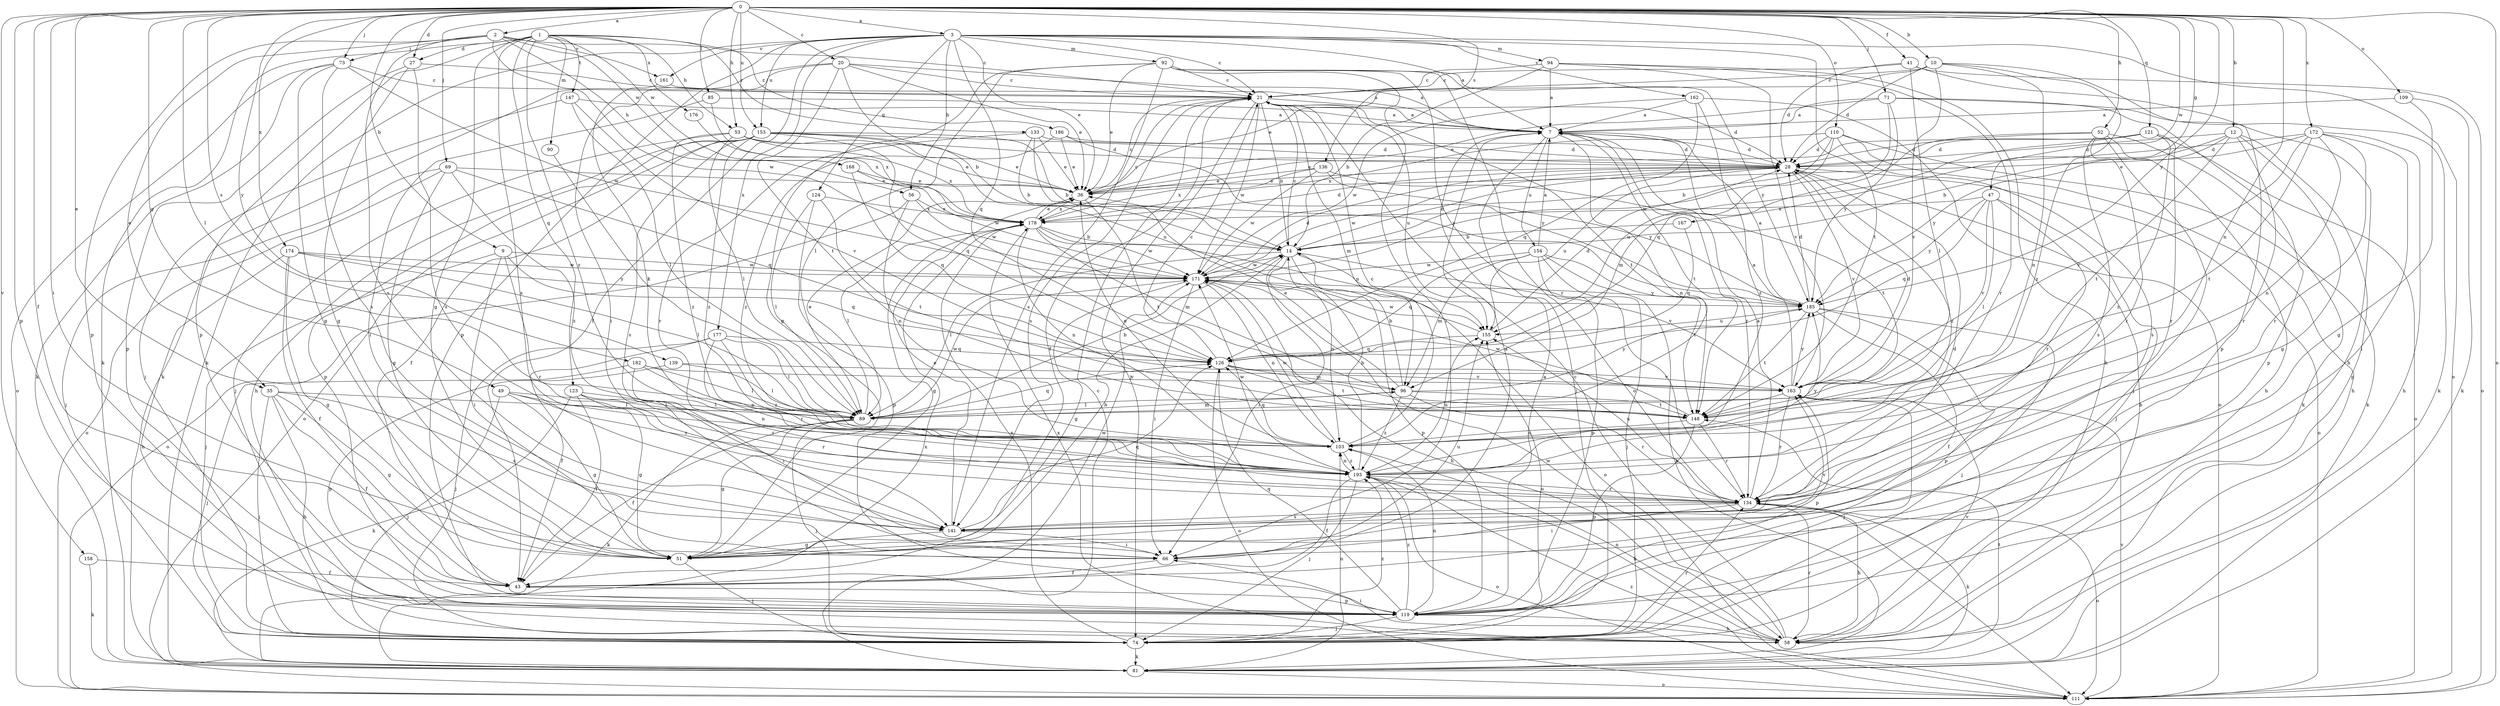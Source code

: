 strict digraph  {
0;
1;
2;
3;
7;
9;
10;
12;
14;
20;
21;
27;
28;
35;
36;
41;
43;
47;
49;
51;
52;
53;
56;
58;
66;
69;
71;
73;
74;
81;
85;
89;
90;
92;
94;
96;
103;
109;
110;
111;
119;
121;
123;
124;
126;
133;
134;
136;
139;
141;
147;
148;
153;
154;
155;
158;
161;
162;
163;
167;
168;
171;
172;
174;
176;
177;
178;
182;
185;
186;
193;
0 -> 2  [label=a];
0 -> 3  [label=a];
0 -> 9  [label=b];
0 -> 10  [label=b];
0 -> 12  [label=b];
0 -> 20  [label=c];
0 -> 27  [label=d];
0 -> 35  [label=e];
0 -> 41  [label=f];
0 -> 43  [label=f];
0 -> 47  [label=g];
0 -> 49  [label=g];
0 -> 52  [label=h];
0 -> 53  [label=h];
0 -> 66  [label=i];
0 -> 69  [label=j];
0 -> 71  [label=j];
0 -> 73  [label=j];
0 -> 85  [label=l];
0 -> 89  [label=l];
0 -> 103  [label=n];
0 -> 109  [label=o];
0 -> 110  [label=o];
0 -> 111  [label=o];
0 -> 119  [label=p];
0 -> 121  [label=q];
0 -> 136  [label=s];
0 -> 139  [label=s];
0 -> 153  [label=u];
0 -> 158  [label=v];
0 -> 167  [label=w];
0 -> 172  [label=x];
0 -> 174  [label=x];
0 -> 182  [label=y];
0 -> 185  [label=y];
1 -> 27  [label=d];
1 -> 51  [label=g];
1 -> 53  [label=h];
1 -> 81  [label=k];
1 -> 90  [label=m];
1 -> 119  [label=p];
1 -> 123  [label=q];
1 -> 133  [label=r];
1 -> 141  [label=s];
1 -> 147  [label=t];
1 -> 168  [label=w];
1 -> 176  [label=x];
1 -> 186  [label=z];
1 -> 193  [label=z];
2 -> 21  [label=c];
2 -> 35  [label=e];
2 -> 56  [label=h];
2 -> 73  [label=j];
2 -> 119  [label=p];
2 -> 141  [label=s];
2 -> 161  [label=v];
2 -> 168  [label=w];
2 -> 171  [label=w];
3 -> 7  [label=a];
3 -> 21  [label=c];
3 -> 36  [label=e];
3 -> 43  [label=f];
3 -> 56  [label=h];
3 -> 81  [label=k];
3 -> 92  [label=m];
3 -> 94  [label=m];
3 -> 111  [label=o];
3 -> 119  [label=p];
3 -> 124  [label=q];
3 -> 126  [label=q];
3 -> 148  [label=t];
3 -> 153  [label=u];
3 -> 161  [label=v];
3 -> 162  [label=v];
3 -> 177  [label=x];
7 -> 28  [label=d];
7 -> 74  [label=j];
7 -> 103  [label=n];
7 -> 134  [label=r];
7 -> 148  [label=t];
7 -> 154  [label=u];
9 -> 66  [label=i];
9 -> 74  [label=j];
9 -> 126  [label=q];
9 -> 134  [label=r];
9 -> 171  [label=w];
10 -> 21  [label=c];
10 -> 28  [label=d];
10 -> 36  [label=e];
10 -> 103  [label=n];
10 -> 119  [label=p];
10 -> 163  [label=v];
10 -> 193  [label=z];
12 -> 14  [label=b];
12 -> 28  [label=d];
12 -> 51  [label=g];
12 -> 119  [label=p];
12 -> 134  [label=r];
12 -> 148  [label=t];
12 -> 185  [label=y];
14 -> 21  [label=c];
14 -> 28  [label=d];
14 -> 66  [label=i];
14 -> 89  [label=l];
14 -> 103  [label=n];
14 -> 111  [label=o];
14 -> 119  [label=p];
14 -> 163  [label=v];
14 -> 171  [label=w];
20 -> 7  [label=a];
20 -> 14  [label=b];
20 -> 21  [label=c];
20 -> 36  [label=e];
20 -> 66  [label=i];
20 -> 81  [label=k];
20 -> 148  [label=t];
21 -> 7  [label=a];
21 -> 14  [label=b];
21 -> 28  [label=d];
21 -> 43  [label=f];
21 -> 74  [label=j];
21 -> 96  [label=m];
21 -> 141  [label=s];
21 -> 148  [label=t];
21 -> 155  [label=u];
21 -> 171  [label=w];
27 -> 21  [label=c];
27 -> 51  [label=g];
27 -> 119  [label=p];
27 -> 141  [label=s];
28 -> 36  [label=e];
28 -> 58  [label=h];
28 -> 111  [label=o];
28 -> 155  [label=u];
28 -> 163  [label=v];
28 -> 171  [label=w];
28 -> 193  [label=z];
35 -> 43  [label=f];
35 -> 51  [label=g];
35 -> 58  [label=h];
35 -> 74  [label=j];
35 -> 89  [label=l];
35 -> 141  [label=s];
36 -> 21  [label=c];
36 -> 148  [label=t];
36 -> 178  [label=x];
41 -> 21  [label=c];
41 -> 28  [label=d];
41 -> 58  [label=h];
41 -> 89  [label=l];
41 -> 111  [label=o];
43 -> 119  [label=p];
43 -> 171  [label=w];
47 -> 74  [label=j];
47 -> 89  [label=l];
47 -> 126  [label=q];
47 -> 134  [label=r];
47 -> 163  [label=v];
47 -> 178  [label=x];
47 -> 185  [label=y];
49 -> 51  [label=g];
49 -> 74  [label=j];
49 -> 89  [label=l];
49 -> 103  [label=n];
49 -> 193  [label=z];
51 -> 14  [label=b];
51 -> 74  [label=j];
51 -> 163  [label=v];
52 -> 28  [label=d];
52 -> 58  [label=h];
52 -> 74  [label=j];
52 -> 81  [label=k];
52 -> 96  [label=m];
52 -> 134  [label=r];
52 -> 141  [label=s];
53 -> 28  [label=d];
53 -> 36  [label=e];
53 -> 74  [label=j];
53 -> 89  [label=l];
53 -> 178  [label=x];
53 -> 193  [label=z];
56 -> 103  [label=n];
56 -> 111  [label=o];
56 -> 171  [label=w];
56 -> 178  [label=x];
58 -> 21  [label=c];
58 -> 66  [label=i];
58 -> 103  [label=n];
58 -> 134  [label=r];
58 -> 163  [label=v];
58 -> 171  [label=w];
58 -> 178  [label=x];
66 -> 7  [label=a];
66 -> 43  [label=f];
66 -> 155  [label=u];
69 -> 36  [label=e];
69 -> 51  [label=g];
69 -> 74  [label=j];
69 -> 111  [label=o];
69 -> 126  [label=q];
69 -> 193  [label=z];
71 -> 7  [label=a];
71 -> 36  [label=e];
71 -> 81  [label=k];
71 -> 119  [label=p];
71 -> 126  [label=q];
71 -> 185  [label=y];
73 -> 21  [label=c];
73 -> 51  [label=g];
73 -> 81  [label=k];
73 -> 111  [label=o];
73 -> 141  [label=s];
73 -> 171  [label=w];
74 -> 81  [label=k];
74 -> 134  [label=r];
74 -> 155  [label=u];
74 -> 178  [label=x];
74 -> 193  [label=z];
81 -> 21  [label=c];
81 -> 103  [label=n];
81 -> 111  [label=o];
81 -> 148  [label=t];
81 -> 178  [label=x];
85 -> 7  [label=a];
85 -> 66  [label=i];
85 -> 178  [label=x];
89 -> 14  [label=b];
89 -> 36  [label=e];
89 -> 43  [label=f];
89 -> 51  [label=g];
89 -> 74  [label=j];
89 -> 81  [label=k];
89 -> 96  [label=m];
89 -> 126  [label=q];
89 -> 171  [label=w];
90 -> 89  [label=l];
92 -> 21  [label=c];
92 -> 36  [label=e];
92 -> 51  [label=g];
92 -> 66  [label=i];
92 -> 89  [label=l];
92 -> 111  [label=o];
92 -> 134  [label=r];
92 -> 141  [label=s];
92 -> 185  [label=y];
94 -> 7  [label=a];
94 -> 14  [label=b];
94 -> 21  [label=c];
94 -> 58  [label=h];
94 -> 134  [label=r];
94 -> 163  [label=v];
96 -> 14  [label=b];
96 -> 36  [label=e];
96 -> 89  [label=l];
96 -> 134  [label=r];
96 -> 148  [label=t];
96 -> 185  [label=y];
96 -> 193  [label=z];
103 -> 21  [label=c];
103 -> 36  [label=e];
103 -> 126  [label=q];
103 -> 171  [label=w];
103 -> 193  [label=z];
109 -> 7  [label=a];
109 -> 51  [label=g];
109 -> 81  [label=k];
110 -> 14  [label=b];
110 -> 28  [label=d];
110 -> 58  [label=h];
110 -> 81  [label=k];
110 -> 141  [label=s];
110 -> 171  [label=w];
110 -> 178  [label=x];
111 -> 163  [label=v];
111 -> 193  [label=z];
119 -> 7  [label=a];
119 -> 58  [label=h];
119 -> 74  [label=j];
119 -> 103  [label=n];
119 -> 126  [label=q];
119 -> 193  [label=z];
121 -> 28  [label=d];
121 -> 36  [label=e];
121 -> 111  [label=o];
121 -> 134  [label=r];
121 -> 155  [label=u];
121 -> 193  [label=z];
123 -> 43  [label=f];
123 -> 51  [label=g];
123 -> 81  [label=k];
123 -> 89  [label=l];
123 -> 134  [label=r];
123 -> 193  [label=z];
124 -> 89  [label=l];
124 -> 119  [label=p];
124 -> 148  [label=t];
124 -> 178  [label=x];
126 -> 21  [label=c];
126 -> 96  [label=m];
126 -> 111  [label=o];
126 -> 148  [label=t];
126 -> 163  [label=v];
133 -> 14  [label=b];
133 -> 28  [label=d];
133 -> 36  [label=e];
133 -> 134  [label=r];
133 -> 185  [label=y];
134 -> 7  [label=a];
134 -> 58  [label=h];
134 -> 66  [label=i];
134 -> 81  [label=k];
134 -> 111  [label=o];
134 -> 141  [label=s];
134 -> 155  [label=u];
136 -> 36  [label=e];
136 -> 148  [label=t];
136 -> 171  [label=w];
136 -> 178  [label=x];
136 -> 185  [label=y];
139 -> 89  [label=l];
139 -> 119  [label=p];
139 -> 163  [label=v];
141 -> 28  [label=d];
141 -> 36  [label=e];
141 -> 51  [label=g];
141 -> 66  [label=i];
141 -> 126  [label=q];
147 -> 7  [label=a];
147 -> 74  [label=j];
147 -> 89  [label=l];
147 -> 163  [label=v];
148 -> 103  [label=n];
148 -> 119  [label=p];
148 -> 134  [label=r];
148 -> 171  [label=w];
153 -> 14  [label=b];
153 -> 28  [label=d];
153 -> 36  [label=e];
153 -> 43  [label=f];
153 -> 58  [label=h];
153 -> 111  [label=o];
153 -> 119  [label=p];
153 -> 126  [label=q];
153 -> 141  [label=s];
153 -> 155  [label=u];
153 -> 193  [label=z];
154 -> 7  [label=a];
154 -> 74  [label=j];
154 -> 81  [label=k];
154 -> 96  [label=m];
154 -> 119  [label=p];
154 -> 126  [label=q];
154 -> 148  [label=t];
154 -> 171  [label=w];
155 -> 28  [label=d];
155 -> 126  [label=q];
155 -> 171  [label=w];
158 -> 43  [label=f];
158 -> 81  [label=k];
161 -> 7  [label=a];
161 -> 193  [label=z];
162 -> 7  [label=a];
162 -> 111  [label=o];
162 -> 126  [label=q];
162 -> 171  [label=w];
162 -> 193  [label=z];
163 -> 7  [label=a];
163 -> 28  [label=d];
163 -> 74  [label=j];
163 -> 119  [label=p];
163 -> 134  [label=r];
163 -> 148  [label=t];
163 -> 185  [label=y];
167 -> 14  [label=b];
167 -> 126  [label=q];
168 -> 36  [label=e];
168 -> 126  [label=q];
168 -> 171  [label=w];
171 -> 28  [label=d];
171 -> 51  [label=g];
171 -> 58  [label=h];
171 -> 66  [label=i];
171 -> 103  [label=n];
171 -> 185  [label=y];
172 -> 28  [label=d];
172 -> 36  [label=e];
172 -> 58  [label=h];
172 -> 66  [label=i];
172 -> 103  [label=n];
172 -> 134  [label=r];
172 -> 148  [label=t];
172 -> 163  [label=v];
174 -> 43  [label=f];
174 -> 51  [label=g];
174 -> 58  [label=h];
174 -> 89  [label=l];
174 -> 171  [label=w];
174 -> 185  [label=y];
176 -> 178  [label=x];
177 -> 43  [label=f];
177 -> 74  [label=j];
177 -> 89  [label=l];
177 -> 126  [label=q];
177 -> 134  [label=r];
177 -> 193  [label=z];
178 -> 14  [label=b];
178 -> 21  [label=c];
178 -> 28  [label=d];
178 -> 36  [label=e];
178 -> 51  [label=g];
178 -> 89  [label=l];
178 -> 96  [label=m];
178 -> 103  [label=n];
178 -> 155  [label=u];
178 -> 171  [label=w];
182 -> 66  [label=i];
182 -> 74  [label=j];
182 -> 89  [label=l];
182 -> 103  [label=n];
182 -> 163  [label=v];
185 -> 7  [label=a];
185 -> 28  [label=d];
185 -> 43  [label=f];
185 -> 74  [label=j];
185 -> 119  [label=p];
185 -> 148  [label=t];
185 -> 155  [label=u];
186 -> 28  [label=d];
186 -> 36  [label=e];
186 -> 185  [label=y];
186 -> 193  [label=z];
193 -> 14  [label=b];
193 -> 43  [label=f];
193 -> 58  [label=h];
193 -> 74  [label=j];
193 -> 103  [label=n];
193 -> 111  [label=o];
193 -> 134  [label=r];
193 -> 155  [label=u];
193 -> 171  [label=w];
193 -> 185  [label=y];
}
